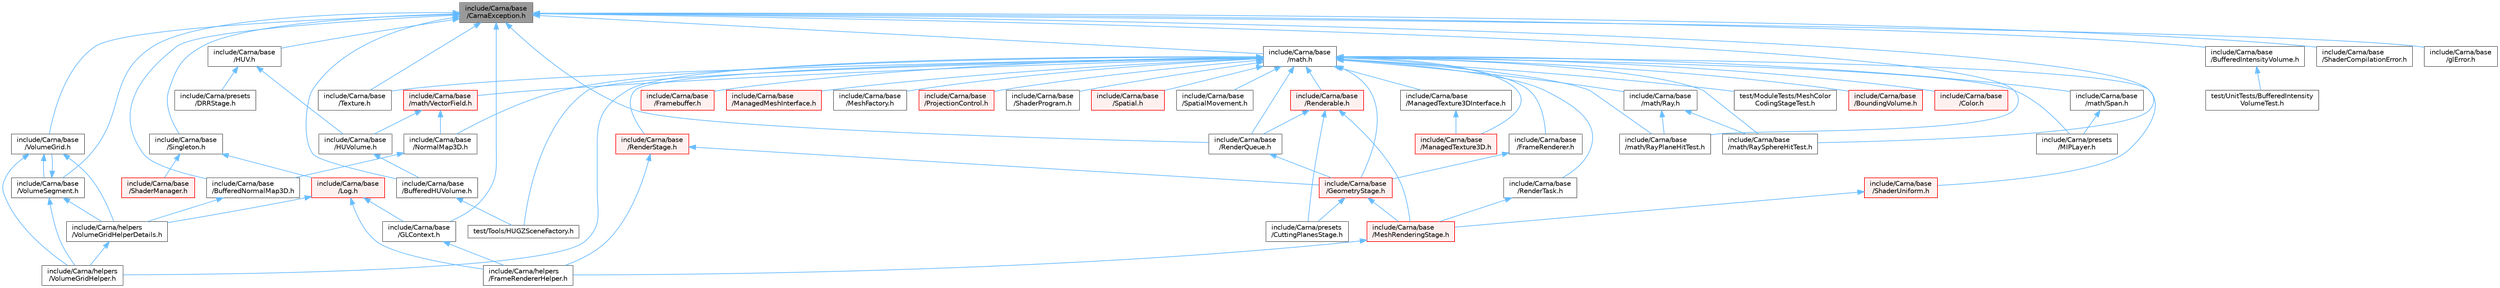 digraph "include/Carna/base/CarnaException.h"
{
 // LATEX_PDF_SIZE
  bgcolor="transparent";
  edge [fontname=Helvetica,fontsize=10,labelfontname=Helvetica,labelfontsize=10];
  node [fontname=Helvetica,fontsize=10,shape=box,height=0.2,width=0.4];
  Node1 [id="Node000001",label="include/Carna/base\l/CarnaException.h",height=0.2,width=0.4,color="gray40", fillcolor="grey60", style="filled", fontcolor="black",tooltip="Defines Carna::base::CarnaException, Carna::base::AssertionFailure."];
  Node1 -> Node2 [id="edge1_Node000001_Node000002",dir="back",color="steelblue1",style="solid",tooltip=" "];
  Node2 [id="Node000002",label="include/Carna/base\l/BufferedHUVolume.h",height=0.2,width=0.4,color="grey40", fillcolor="white", style="filled",URL="$BufferedHUVolume_8h.html",tooltip="Defines Carna::base::BufferedHUVolume."];
  Node2 -> Node3 [id="edge2_Node000002_Node000003",dir="back",color="steelblue1",style="solid",tooltip=" "];
  Node3 [id="Node000003",label="test/Tools/HUGZSceneFactory.h",height=0.2,width=0.4,color="grey40", fillcolor="white", style="filled",URL="$HUGZSceneFactory_8h_source.html",tooltip=" "];
  Node1 -> Node4 [id="edge3_Node000001_Node000004",dir="back",color="steelblue1",style="solid",tooltip=" "];
  Node4 [id="Node000004",label="include/Carna/base\l/BufferedIntensityVolume.h",height=0.2,width=0.4,color="grey40", fillcolor="white", style="filled",URL="$BufferedIntensityVolume_8h.html",tooltip="Defines Carna::base::BufferedIntensityVolume."];
  Node4 -> Node5 [id="edge4_Node000004_Node000005",dir="back",color="steelblue1",style="solid",tooltip=" "];
  Node5 [id="Node000005",label="test/UnitTests/BufferedIntensity\lVolumeTest.h",height=0.2,width=0.4,color="grey40", fillcolor="white", style="filled",URL="$BufferedIntensityVolumeTest_8h_source.html",tooltip=" "];
  Node1 -> Node6 [id="edge5_Node000001_Node000006",dir="back",color="steelblue1",style="solid",tooltip=" "];
  Node6 [id="Node000006",label="include/Carna/base\l/BufferedNormalMap3D.h",height=0.2,width=0.4,color="grey40", fillcolor="white", style="filled",URL="$BufferedNormalMap3D_8h.html",tooltip="Defines Carna::base::BufferedNormalMap3D."];
  Node6 -> Node7 [id="edge6_Node000006_Node000007",dir="back",color="steelblue1",style="solid",tooltip=" "];
  Node7 [id="Node000007",label="include/Carna/helpers\l/VolumeGridHelperDetails.h",height=0.2,width=0.4,color="grey40", fillcolor="white", style="filled",URL="$VolumeGridHelperDetails_8h.html",tooltip="Defines Carna::helpers::details::VolumeGridHelper."];
  Node7 -> Node8 [id="edge7_Node000007_Node000008",dir="back",color="steelblue1",style="solid",tooltip=" "];
  Node8 [id="Node000008",label="include/Carna/helpers\l/VolumeGridHelper.h",height=0.2,width=0.4,color="grey40", fillcolor="white", style="filled",URL="$VolumeGridHelper_8h.html",tooltip="Defines Carna::helpers::VolumeGridHelper."];
  Node1 -> Node9 [id="edge8_Node000001_Node000009",dir="back",color="steelblue1",style="solid",tooltip=" "];
  Node9 [id="Node000009",label="include/Carna/base\l/GLContext.h",height=0.2,width=0.4,color="grey40", fillcolor="white", style="filled",URL="$GLContext_8h.html",tooltip="Defines Carna::base::GLContext."];
  Node9 -> Node10 [id="edge9_Node000009_Node000010",dir="back",color="steelblue1",style="solid",tooltip=" "];
  Node10 [id="Node000010",label="include/Carna/helpers\l/FrameRendererHelper.h",height=0.2,width=0.4,color="grey40", fillcolor="white", style="filled",URL="$FrameRendererHelper_8h.html",tooltip="Defines Carna::helpers::FrameRendererHelper."];
  Node1 -> Node11 [id="edge10_Node000001_Node000011",dir="back",color="steelblue1",style="solid",tooltip=" "];
  Node11 [id="Node000011",label="include/Carna/base\l/HUV.h",height=0.2,width=0.4,color="grey40", fillcolor="white", style="filled",URL="$HUV_8h.html",tooltip="Defines Carna::base::HUV."];
  Node11 -> Node12 [id="edge11_Node000011_Node000012",dir="back",color="steelblue1",style="solid",tooltip=" "];
  Node12 [id="Node000012",label="include/Carna/base\l/HUVolume.h",height=0.2,width=0.4,color="grey40", fillcolor="white", style="filled",URL="$HUVolume_8h.html",tooltip="Defines Carna::base::HUVolume."];
  Node12 -> Node2 [id="edge12_Node000012_Node000002",dir="back",color="steelblue1",style="solid",tooltip=" "];
  Node11 -> Node13 [id="edge13_Node000011_Node000013",dir="back",color="steelblue1",style="solid",tooltip=" "];
  Node13 [id="Node000013",label="include/Carna/presets\l/DRRStage.h",height=0.2,width=0.4,color="grey40", fillcolor="white", style="filled",URL="$DRRStage_8h.html",tooltip="Defines Carna::presets::DRRStage."];
  Node1 -> Node14 [id="edge14_Node000001_Node000014",dir="back",color="steelblue1",style="solid",tooltip=" "];
  Node14 [id="Node000014",label="include/Carna/base\l/RenderQueue.h",height=0.2,width=0.4,color="grey40", fillcolor="white", style="filled",URL="$RenderQueue_8h.html",tooltip="Defines Carna::base::RenderQueue."];
  Node14 -> Node15 [id="edge15_Node000014_Node000015",dir="back",color="steelblue1",style="solid",tooltip=" "];
  Node15 [id="Node000015",label="include/Carna/base\l/GeometryStage.h",height=0.2,width=0.4,color="red", fillcolor="#FFF0F0", style="filled",URL="$GeometryStage_8h.html",tooltip="Defines Carna::base::GeometryStage."];
  Node15 -> Node16 [id="edge16_Node000015_Node000016",dir="back",color="steelblue1",style="solid",tooltip=" "];
  Node16 [id="Node000016",label="include/Carna/base\l/MeshRenderingStage.h",height=0.2,width=0.4,color="red", fillcolor="#FFF0F0", style="filled",URL="$MeshRenderingStage_8h.html",tooltip="Defines Carna::base::MeshRenderingStage."];
  Node16 -> Node10 [id="edge17_Node000016_Node000010",dir="back",color="steelblue1",style="solid",tooltip=" "];
  Node15 -> Node23 [id="edge18_Node000015_Node000023",dir="back",color="steelblue1",style="solid",tooltip=" "];
  Node23 [id="Node000023",label="include/Carna/presets\l/CuttingPlanesStage.h",height=0.2,width=0.4,color="grey40", fillcolor="white", style="filled",URL="$CuttingPlanesStage_8h.html",tooltip="Defines Carna::presets::CuttingPlanesStage."];
  Node1 -> Node29 [id="edge19_Node000001_Node000029",dir="back",color="steelblue1",style="solid",tooltip=" "];
  Node29 [id="Node000029",label="include/Carna/base\l/ShaderCompilationError.h",height=0.2,width=0.4,color="grey40", fillcolor="white", style="filled",URL="$ShaderCompilationError_8h.html",tooltip="Defines Carna::base::ShaderCompilationError."];
  Node1 -> Node30 [id="edge20_Node000001_Node000030",dir="back",color="steelblue1",style="solid",tooltip=" "];
  Node30 [id="Node000030",label="include/Carna/base\l/Singleton.h",height=0.2,width=0.4,color="grey40", fillcolor="white", style="filled",URL="$Singleton_8h.html",tooltip="Defines Carna::base::Singleton."];
  Node30 -> Node31 [id="edge21_Node000030_Node000031",dir="back",color="steelblue1",style="solid",tooltip=" "];
  Node31 [id="Node000031",label="include/Carna/base\l/Log.h",height=0.2,width=0.4,color="red", fillcolor="#FFF0F0", style="filled",URL="$Log_8h.html",tooltip="Defines Carna::base::Log."];
  Node31 -> Node9 [id="edge22_Node000031_Node000009",dir="back",color="steelblue1",style="solid",tooltip=" "];
  Node31 -> Node10 [id="edge23_Node000031_Node000010",dir="back",color="steelblue1",style="solid",tooltip=" "];
  Node31 -> Node7 [id="edge24_Node000031_Node000007",dir="back",color="steelblue1",style="solid",tooltip=" "];
  Node30 -> Node33 [id="edge25_Node000030_Node000033",dir="back",color="steelblue1",style="solid",tooltip=" "];
  Node33 [id="Node000033",label="include/Carna/base\l/ShaderManager.h",height=0.2,width=0.4,color="red", fillcolor="#FFF0F0", style="filled",URL="$ShaderManager_8h.html",tooltip="Defines Carna::base::ShaderManager."];
  Node1 -> Node35 [id="edge26_Node000001_Node000035",dir="back",color="steelblue1",style="solid",tooltip=" "];
  Node35 [id="Node000035",label="include/Carna/base\l/Texture.h",height=0.2,width=0.4,color="grey40", fillcolor="white", style="filled",URL="$Texture_8h.html",tooltip="Defines Carna::base::Texture."];
  Node1 -> Node36 [id="edge27_Node000001_Node000036",dir="back",color="steelblue1",style="solid",tooltip=" "];
  Node36 [id="Node000036",label="include/Carna/base\l/VolumeGrid.h",height=0.2,width=0.4,color="grey40", fillcolor="white", style="filled",URL="$VolumeGrid_8h.html",tooltip="Defines Carna::base::VolumeGrid."];
  Node36 -> Node37 [id="edge28_Node000036_Node000037",dir="back",color="steelblue1",style="solid",tooltip=" "];
  Node37 [id="Node000037",label="include/Carna/base\l/VolumeSegment.h",height=0.2,width=0.4,color="grey40", fillcolor="white", style="filled",URL="$VolumeSegment_8h.html",tooltip="Defines Carna::base::VolumeSegment."];
  Node37 -> Node36 [id="edge29_Node000037_Node000036",dir="back",color="steelblue1",style="solid",tooltip=" "];
  Node37 -> Node8 [id="edge30_Node000037_Node000008",dir="back",color="steelblue1",style="solid",tooltip=" "];
  Node37 -> Node7 [id="edge31_Node000037_Node000007",dir="back",color="steelblue1",style="solid",tooltip=" "];
  Node36 -> Node8 [id="edge32_Node000036_Node000008",dir="back",color="steelblue1",style="solid",tooltip=" "];
  Node36 -> Node7 [id="edge33_Node000036_Node000007",dir="back",color="steelblue1",style="solid",tooltip=" "];
  Node1 -> Node37 [id="edge34_Node000001_Node000037",dir="back",color="steelblue1",style="solid",tooltip=" "];
  Node1 -> Node38 [id="edge35_Node000001_Node000038",dir="back",color="steelblue1",style="solid",tooltip=" "];
  Node38 [id="Node000038",label="include/Carna/base\l/glError.h",height=0.2,width=0.4,color="grey40", fillcolor="white", style="filled",URL="$glError_8h.html",tooltip="Defines the REPORT_GL_ERROR macro."];
  Node1 -> Node39 [id="edge36_Node000001_Node000039",dir="back",color="steelblue1",style="solid",tooltip=" "];
  Node39 [id="Node000039",label="include/Carna/base\l/math.h",height=0.2,width=0.4,color="grey40", fillcolor="white", style="filled",URL="$math_8h.html",tooltip="Defines Carna::base::math namespace and CARNA_FOR_VECTOR3UI."];
  Node39 -> Node40 [id="edge37_Node000039_Node000040",dir="back",color="steelblue1",style="solid",tooltip=" "];
  Node40 [id="Node000040",label="include/Carna/base\l/BoundingVolume.h",height=0.2,width=0.4,color="red", fillcolor="#FFF0F0", style="filled",URL="$BoundingVolume_8h.html",tooltip="Defines Carna::base::BoundingVolume."];
  Node39 -> Node43 [id="edge38_Node000039_Node000043",dir="back",color="steelblue1",style="solid",tooltip=" "];
  Node43 [id="Node000043",label="include/Carna/base\l/Color.h",height=0.2,width=0.4,color="red", fillcolor="#FFF0F0", style="filled",URL="$Color_8h.html",tooltip="Defines Carna::base::Color."];
  Node39 -> Node45 [id="edge39_Node000039_Node000045",dir="back",color="steelblue1",style="solid",tooltip=" "];
  Node45 [id="Node000045",label="include/Carna/base\l/FrameRenderer.h",height=0.2,width=0.4,color="grey40", fillcolor="white", style="filled",URL="$FrameRenderer_8h.html",tooltip="Defines Carna::base::FrameRenderer."];
  Node45 -> Node15 [id="edge40_Node000045_Node000015",dir="back",color="steelblue1",style="solid",tooltip=" "];
  Node39 -> Node46 [id="edge41_Node000039_Node000046",dir="back",color="steelblue1",style="solid",tooltip=" "];
  Node46 [id="Node000046",label="include/Carna/base\l/Framebuffer.h",height=0.2,width=0.4,color="red", fillcolor="#FFF0F0", style="filled",URL="$Framebuffer_8h.html",tooltip="Defines Carna::base::Framebuffer."];
  Node39 -> Node15 [id="edge42_Node000039_Node000015",dir="back",color="steelblue1",style="solid",tooltip=" "];
  Node39 -> Node48 [id="edge43_Node000039_Node000048",dir="back",color="steelblue1",style="solid",tooltip=" "];
  Node48 [id="Node000048",label="include/Carna/base\l/ManagedMeshInterface.h",height=0.2,width=0.4,color="red", fillcolor="#FFF0F0", style="filled",URL="$ManagedMeshInterface_8h.html",tooltip="Defines Carna::base::ManagedMeshInterface."];
  Node39 -> Node51 [id="edge44_Node000039_Node000051",dir="back",color="steelblue1",style="solid",tooltip=" "];
  Node51 [id="Node000051",label="include/Carna/base\l/ManagedTexture3D.h",height=0.2,width=0.4,color="red", fillcolor="#FFF0F0", style="filled",URL="$ManagedTexture3D_8h.html",tooltip="Defines Carna::base::ManagedTexture3D."];
  Node39 -> Node53 [id="edge45_Node000039_Node000053",dir="back",color="steelblue1",style="solid",tooltip=" "];
  Node53 [id="Node000053",label="include/Carna/base\l/ManagedTexture3DInterface.h",height=0.2,width=0.4,color="grey40", fillcolor="white", style="filled",URL="$ManagedTexture3DInterface_8h.html",tooltip="Defines Carna::base::ManagedTexture3DInterface."];
  Node53 -> Node51 [id="edge46_Node000053_Node000051",dir="back",color="steelblue1",style="solid",tooltip=" "];
  Node39 -> Node50 [id="edge47_Node000039_Node000050",dir="back",color="steelblue1",style="solid",tooltip=" "];
  Node50 [id="Node000050",label="include/Carna/base\l/MeshFactory.h",height=0.2,width=0.4,color="grey40", fillcolor="white", style="filled",URL="$MeshFactory_8h.html",tooltip="Defines Carna::base::MeshFactory."];
  Node39 -> Node54 [id="edge48_Node000039_Node000054",dir="back",color="steelblue1",style="solid",tooltip=" "];
  Node54 [id="Node000054",label="include/Carna/base\l/NormalMap3D.h",height=0.2,width=0.4,color="grey40", fillcolor="white", style="filled",URL="$NormalMap3D_8h.html",tooltip="Defines Carna::base::NormalMap3D."];
  Node54 -> Node6 [id="edge49_Node000054_Node000006",dir="back",color="steelblue1",style="solid",tooltip=" "];
  Node39 -> Node55 [id="edge50_Node000039_Node000055",dir="back",color="steelblue1",style="solid",tooltip=" "];
  Node55 [id="Node000055",label="include/Carna/base\l/ProjectionControl.h",height=0.2,width=0.4,color="red", fillcolor="#FFF0F0", style="filled",URL="$ProjectionControl_8h.html",tooltip="Defines Carna::base::ProjectionControl."];
  Node39 -> Node14 [id="edge51_Node000039_Node000014",dir="back",color="steelblue1",style="solid",tooltip=" "];
  Node39 -> Node58 [id="edge52_Node000039_Node000058",dir="back",color="steelblue1",style="solid",tooltip=" "];
  Node58 [id="Node000058",label="include/Carna/base\l/RenderStage.h",height=0.2,width=0.4,color="red", fillcolor="#FFF0F0", style="filled",URL="$RenderStage_8h.html",tooltip="Defines Carna::base::RenderStage."];
  Node58 -> Node15 [id="edge53_Node000058_Node000015",dir="back",color="steelblue1",style="solid",tooltip=" "];
  Node58 -> Node10 [id="edge54_Node000058_Node000010",dir="back",color="steelblue1",style="solid",tooltip=" "];
  Node39 -> Node62 [id="edge55_Node000039_Node000062",dir="back",color="steelblue1",style="solid",tooltip=" "];
  Node62 [id="Node000062",label="include/Carna/base\l/RenderTask.h",height=0.2,width=0.4,color="grey40", fillcolor="white", style="filled",URL="$RenderTask_8h.html",tooltip="Defines Carna::base::RenderTask."];
  Node62 -> Node16 [id="edge56_Node000062_Node000016",dir="back",color="steelblue1",style="solid",tooltip=" "];
  Node39 -> Node63 [id="edge57_Node000039_Node000063",dir="back",color="steelblue1",style="solid",tooltip=" "];
  Node63 [id="Node000063",label="include/Carna/base\l/Renderable.h",height=0.2,width=0.4,color="red", fillcolor="#FFF0F0", style="filled",URL="$Renderable_8h.html",tooltip="Defines Carna::base::Renderable."];
  Node63 -> Node16 [id="edge58_Node000063_Node000016",dir="back",color="steelblue1",style="solid",tooltip=" "];
  Node63 -> Node14 [id="edge59_Node000063_Node000014",dir="back",color="steelblue1",style="solid",tooltip=" "];
  Node63 -> Node23 [id="edge60_Node000063_Node000023",dir="back",color="steelblue1",style="solid",tooltip=" "];
  Node39 -> Node64 [id="edge61_Node000039_Node000064",dir="back",color="steelblue1",style="solid",tooltip=" "];
  Node64 [id="Node000064",label="include/Carna/base\l/ShaderProgram.h",height=0.2,width=0.4,color="grey40", fillcolor="white", style="filled",URL="$ShaderProgram_8h.html",tooltip="Defines Carna::base::ShaderProgram."];
  Node39 -> Node65 [id="edge62_Node000039_Node000065",dir="back",color="steelblue1",style="solid",tooltip=" "];
  Node65 [id="Node000065",label="include/Carna/base\l/ShaderUniform.h",height=0.2,width=0.4,color="red", fillcolor="#FFF0F0", style="filled",URL="$ShaderUniform_8h_source.html",tooltip=" "];
  Node65 -> Node16 [id="edge63_Node000065_Node000016",dir="back",color="steelblue1",style="solid",tooltip=" "];
  Node39 -> Node66 [id="edge64_Node000039_Node000066",dir="back",color="steelblue1",style="solid",tooltip=" "];
  Node66 [id="Node000066",label="include/Carna/base\l/Spatial.h",height=0.2,width=0.4,color="red", fillcolor="#FFF0F0", style="filled",URL="$Spatial_8h.html",tooltip="Defines Carna::base::Spatial."];
  Node39 -> Node70 [id="edge65_Node000039_Node000070",dir="back",color="steelblue1",style="solid",tooltip=" "];
  Node70 [id="Node000070",label="include/Carna/base\l/SpatialMovement.h",height=0.2,width=0.4,color="grey40", fillcolor="white", style="filled",URL="$SpatialMovement_8h.html",tooltip="Defines Carna::base::SpatialMovement."];
  Node39 -> Node35 [id="edge66_Node000039_Node000035",dir="back",color="steelblue1",style="solid",tooltip=" "];
  Node39 -> Node71 [id="edge67_Node000039_Node000071",dir="back",color="steelblue1",style="solid",tooltip=" "];
  Node71 [id="Node000071",label="include/Carna/base\l/math/Ray.h",height=0.2,width=0.4,color="grey40", fillcolor="white", style="filled",URL="$Ray_8h.html",tooltip="Defines Carna::base::math::Ray."];
  Node71 -> Node72 [id="edge68_Node000071_Node000072",dir="back",color="steelblue1",style="solid",tooltip=" "];
  Node72 [id="Node000072",label="include/Carna/base\l/math/RayPlaneHitTest.h",height=0.2,width=0.4,color="grey40", fillcolor="white", style="filled",URL="$RayPlaneHitTest_8h.html",tooltip="Defines Carna::base::math::RayPlaneHitTest."];
  Node71 -> Node73 [id="edge69_Node000071_Node000073",dir="back",color="steelblue1",style="solid",tooltip=" "];
  Node73 [id="Node000073",label="include/Carna/base\l/math/RaySphereHitTest.h",height=0.2,width=0.4,color="grey40", fillcolor="white", style="filled",URL="$RaySphereHitTest_8h.html",tooltip="Defines Carna::base::math::RaySphereHitTest."];
  Node39 -> Node72 [id="edge70_Node000039_Node000072",dir="back",color="steelblue1",style="solid",tooltip=" "];
  Node39 -> Node73 [id="edge71_Node000039_Node000073",dir="back",color="steelblue1",style="solid",tooltip=" "];
  Node39 -> Node74 [id="edge72_Node000039_Node000074",dir="back",color="steelblue1",style="solid",tooltip=" "];
  Node74 [id="Node000074",label="include/Carna/base\l/math/Span.h",height=0.2,width=0.4,color="grey40", fillcolor="white", style="filled",URL="$Span_8h.html",tooltip="Defines Carna::base::math::Span."];
  Node74 -> Node75 [id="edge73_Node000074_Node000075",dir="back",color="steelblue1",style="solid",tooltip=" "];
  Node75 [id="Node000075",label="include/Carna/presets\l/MIPLayer.h",height=0.2,width=0.4,color="grey40", fillcolor="white", style="filled",URL="$MIPLayer_8h.html",tooltip="Defines Carna::presets::MIPLayer."];
  Node39 -> Node76 [id="edge74_Node000039_Node000076",dir="back",color="steelblue1",style="solid",tooltip=" "];
  Node76 [id="Node000076",label="include/Carna/base\l/math/VectorField.h",height=0.2,width=0.4,color="red", fillcolor="#FFF0F0", style="filled",URL="$VectorField_8h.html",tooltip="Defines Carna::base::math::VectorField."];
  Node76 -> Node12 [id="edge75_Node000076_Node000012",dir="back",color="steelblue1",style="solid",tooltip=" "];
  Node76 -> Node54 [id="edge76_Node000076_Node000054",dir="back",color="steelblue1",style="solid",tooltip=" "];
  Node39 -> Node8 [id="edge77_Node000039_Node000008",dir="back",color="steelblue1",style="solid",tooltip=" "];
  Node39 -> Node75 [id="edge78_Node000039_Node000075",dir="back",color="steelblue1",style="solid",tooltip=" "];
  Node39 -> Node18 [id="edge79_Node000039_Node000018",dir="back",color="steelblue1",style="solid",tooltip=" "];
  Node18 [id="Node000018",label="test/ModuleTests/MeshColor\lCodingStageTest.h",height=0.2,width=0.4,color="grey40", fillcolor="white", style="filled",URL="$MeshColorCodingStageTest_8h_source.html",tooltip=" "];
  Node39 -> Node3 [id="edge80_Node000039_Node000003",dir="back",color="steelblue1",style="solid",tooltip=" "];
  Node1 -> Node72 [id="edge81_Node000001_Node000072",dir="back",color="steelblue1",style="solid",tooltip=" "];
  Node1 -> Node73 [id="edge82_Node000001_Node000073",dir="back",color="steelblue1",style="solid",tooltip=" "];
}
